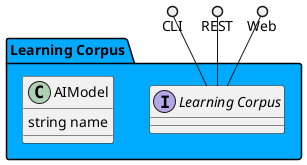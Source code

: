 @startuml



package "Learning Corpus" #00aaff {

    interface "Learning Corpus" as i {
    
    }
}

CLI ()-- i
REST ()-- i
Web ()-- i

package "Learning Corpus" #00aaff {
        class "AIModel" {
                 string name
                    }
    
    

}



@enduml
